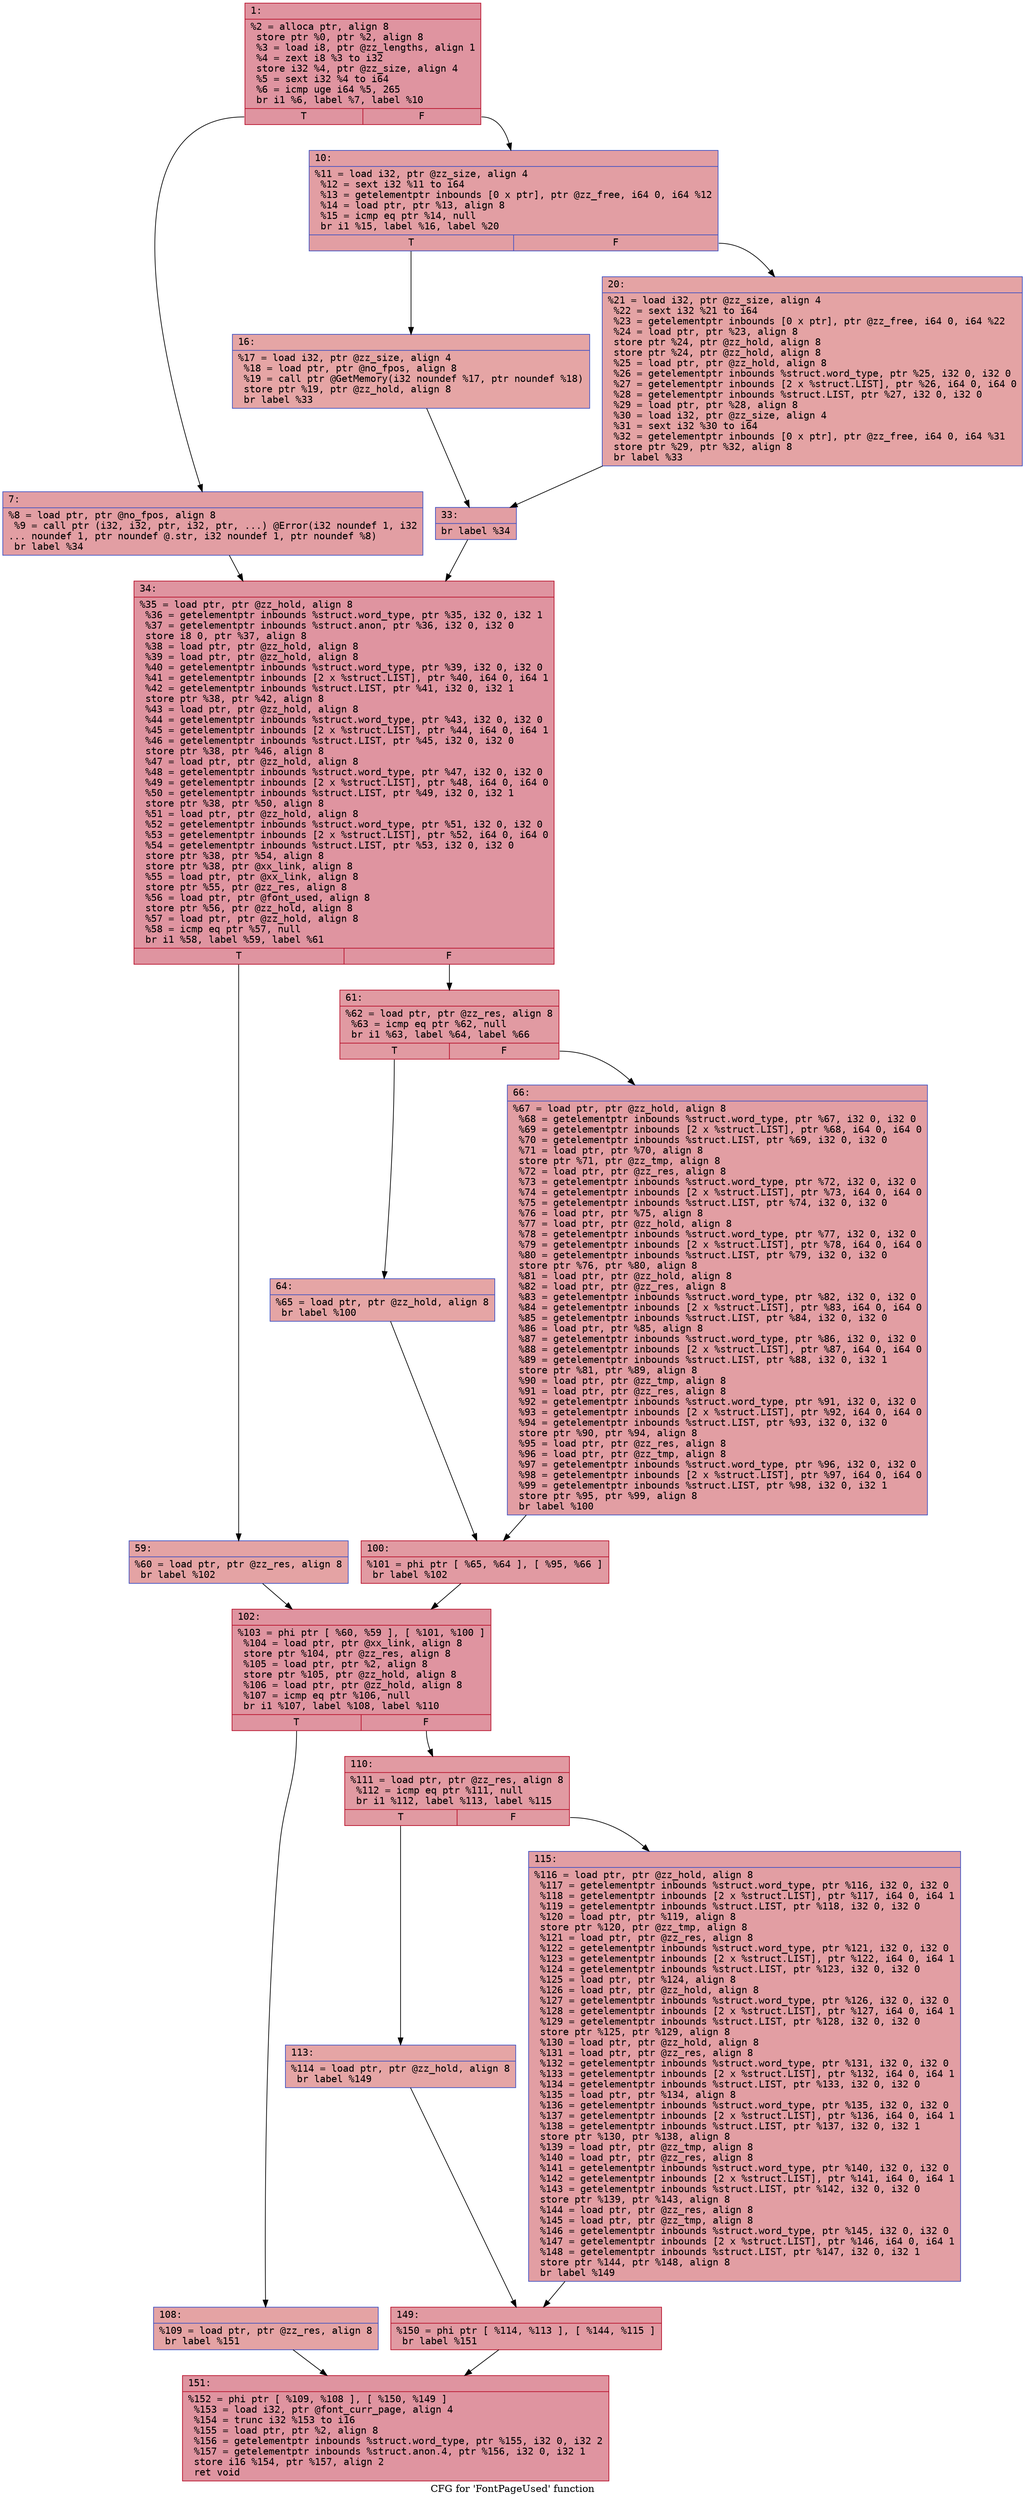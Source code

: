 digraph "CFG for 'FontPageUsed' function" {
	label="CFG for 'FontPageUsed' function";

	Node0x6000005174d0 [shape=record,color="#b70d28ff", style=filled, fillcolor="#b70d2870" fontname="Courier",label="{1:\l|  %2 = alloca ptr, align 8\l  store ptr %0, ptr %2, align 8\l  %3 = load i8, ptr @zz_lengths, align 1\l  %4 = zext i8 %3 to i32\l  store i32 %4, ptr @zz_size, align 4\l  %5 = sext i32 %4 to i64\l  %6 = icmp uge i64 %5, 265\l  br i1 %6, label %7, label %10\l|{<s0>T|<s1>F}}"];
	Node0x6000005174d0:s0 -> Node0x600000517610[tooltip="1 -> 7\nProbability 50.00%" ];
	Node0x6000005174d0:s1 -> Node0x600000517660[tooltip="1 -> 10\nProbability 50.00%" ];
	Node0x600000517610 [shape=record,color="#3d50c3ff", style=filled, fillcolor="#be242e70" fontname="Courier",label="{7:\l|  %8 = load ptr, ptr @no_fpos, align 8\l  %9 = call ptr (i32, i32, ptr, i32, ptr, ...) @Error(i32 noundef 1, i32\l... noundef 1, ptr noundef @.str, i32 noundef 1, ptr noundef %8)\l  br label %34\l}"];
	Node0x600000517610 -> Node0x6000005177a0[tooltip="7 -> 34\nProbability 100.00%" ];
	Node0x600000517660 [shape=record,color="#3d50c3ff", style=filled, fillcolor="#be242e70" fontname="Courier",label="{10:\l|  %11 = load i32, ptr @zz_size, align 4\l  %12 = sext i32 %11 to i64\l  %13 = getelementptr inbounds [0 x ptr], ptr @zz_free, i64 0, i64 %12\l  %14 = load ptr, ptr %13, align 8\l  %15 = icmp eq ptr %14, null\l  br i1 %15, label %16, label %20\l|{<s0>T|<s1>F}}"];
	Node0x600000517660:s0 -> Node0x6000005176b0[tooltip="10 -> 16\nProbability 37.50%" ];
	Node0x600000517660:s1 -> Node0x600000517700[tooltip="10 -> 20\nProbability 62.50%" ];
	Node0x6000005176b0 [shape=record,color="#3d50c3ff", style=filled, fillcolor="#c5333470" fontname="Courier",label="{16:\l|  %17 = load i32, ptr @zz_size, align 4\l  %18 = load ptr, ptr @no_fpos, align 8\l  %19 = call ptr @GetMemory(i32 noundef %17, ptr noundef %18)\l  store ptr %19, ptr @zz_hold, align 8\l  br label %33\l}"];
	Node0x6000005176b0 -> Node0x600000517750[tooltip="16 -> 33\nProbability 100.00%" ];
	Node0x600000517700 [shape=record,color="#3d50c3ff", style=filled, fillcolor="#c32e3170" fontname="Courier",label="{20:\l|  %21 = load i32, ptr @zz_size, align 4\l  %22 = sext i32 %21 to i64\l  %23 = getelementptr inbounds [0 x ptr], ptr @zz_free, i64 0, i64 %22\l  %24 = load ptr, ptr %23, align 8\l  store ptr %24, ptr @zz_hold, align 8\l  store ptr %24, ptr @zz_hold, align 8\l  %25 = load ptr, ptr @zz_hold, align 8\l  %26 = getelementptr inbounds %struct.word_type, ptr %25, i32 0, i32 0\l  %27 = getelementptr inbounds [2 x %struct.LIST], ptr %26, i64 0, i64 0\l  %28 = getelementptr inbounds %struct.LIST, ptr %27, i32 0, i32 0\l  %29 = load ptr, ptr %28, align 8\l  %30 = load i32, ptr @zz_size, align 4\l  %31 = sext i32 %30 to i64\l  %32 = getelementptr inbounds [0 x ptr], ptr @zz_free, i64 0, i64 %31\l  store ptr %29, ptr %32, align 8\l  br label %33\l}"];
	Node0x600000517700 -> Node0x600000517750[tooltip="20 -> 33\nProbability 100.00%" ];
	Node0x600000517750 [shape=record,color="#3d50c3ff", style=filled, fillcolor="#be242e70" fontname="Courier",label="{33:\l|  br label %34\l}"];
	Node0x600000517750 -> Node0x6000005177a0[tooltip="33 -> 34\nProbability 100.00%" ];
	Node0x6000005177a0 [shape=record,color="#b70d28ff", style=filled, fillcolor="#b70d2870" fontname="Courier",label="{34:\l|  %35 = load ptr, ptr @zz_hold, align 8\l  %36 = getelementptr inbounds %struct.word_type, ptr %35, i32 0, i32 1\l  %37 = getelementptr inbounds %struct.anon, ptr %36, i32 0, i32 0\l  store i8 0, ptr %37, align 8\l  %38 = load ptr, ptr @zz_hold, align 8\l  %39 = load ptr, ptr @zz_hold, align 8\l  %40 = getelementptr inbounds %struct.word_type, ptr %39, i32 0, i32 0\l  %41 = getelementptr inbounds [2 x %struct.LIST], ptr %40, i64 0, i64 1\l  %42 = getelementptr inbounds %struct.LIST, ptr %41, i32 0, i32 1\l  store ptr %38, ptr %42, align 8\l  %43 = load ptr, ptr @zz_hold, align 8\l  %44 = getelementptr inbounds %struct.word_type, ptr %43, i32 0, i32 0\l  %45 = getelementptr inbounds [2 x %struct.LIST], ptr %44, i64 0, i64 1\l  %46 = getelementptr inbounds %struct.LIST, ptr %45, i32 0, i32 0\l  store ptr %38, ptr %46, align 8\l  %47 = load ptr, ptr @zz_hold, align 8\l  %48 = getelementptr inbounds %struct.word_type, ptr %47, i32 0, i32 0\l  %49 = getelementptr inbounds [2 x %struct.LIST], ptr %48, i64 0, i64 0\l  %50 = getelementptr inbounds %struct.LIST, ptr %49, i32 0, i32 1\l  store ptr %38, ptr %50, align 8\l  %51 = load ptr, ptr @zz_hold, align 8\l  %52 = getelementptr inbounds %struct.word_type, ptr %51, i32 0, i32 0\l  %53 = getelementptr inbounds [2 x %struct.LIST], ptr %52, i64 0, i64 0\l  %54 = getelementptr inbounds %struct.LIST, ptr %53, i32 0, i32 0\l  store ptr %38, ptr %54, align 8\l  store ptr %38, ptr @xx_link, align 8\l  %55 = load ptr, ptr @xx_link, align 8\l  store ptr %55, ptr @zz_res, align 8\l  %56 = load ptr, ptr @font_used, align 8\l  store ptr %56, ptr @zz_hold, align 8\l  %57 = load ptr, ptr @zz_hold, align 8\l  %58 = icmp eq ptr %57, null\l  br i1 %58, label %59, label %61\l|{<s0>T|<s1>F}}"];
	Node0x6000005177a0:s0 -> Node0x6000005177f0[tooltip="34 -> 59\nProbability 37.50%" ];
	Node0x6000005177a0:s1 -> Node0x600000517840[tooltip="34 -> 61\nProbability 62.50%" ];
	Node0x6000005177f0 [shape=record,color="#3d50c3ff", style=filled, fillcolor="#c32e3170" fontname="Courier",label="{59:\l|  %60 = load ptr, ptr @zz_res, align 8\l  br label %102\l}"];
	Node0x6000005177f0 -> Node0x600000517980[tooltip="59 -> 102\nProbability 100.00%" ];
	Node0x600000517840 [shape=record,color="#b70d28ff", style=filled, fillcolor="#bb1b2c70" fontname="Courier",label="{61:\l|  %62 = load ptr, ptr @zz_res, align 8\l  %63 = icmp eq ptr %62, null\l  br i1 %63, label %64, label %66\l|{<s0>T|<s1>F}}"];
	Node0x600000517840:s0 -> Node0x600000517890[tooltip="61 -> 64\nProbability 37.50%" ];
	Node0x600000517840:s1 -> Node0x6000005178e0[tooltip="61 -> 66\nProbability 62.50%" ];
	Node0x600000517890 [shape=record,color="#3d50c3ff", style=filled, fillcolor="#c5333470" fontname="Courier",label="{64:\l|  %65 = load ptr, ptr @zz_hold, align 8\l  br label %100\l}"];
	Node0x600000517890 -> Node0x600000517930[tooltip="64 -> 100\nProbability 100.00%" ];
	Node0x6000005178e0 [shape=record,color="#3d50c3ff", style=filled, fillcolor="#be242e70" fontname="Courier",label="{66:\l|  %67 = load ptr, ptr @zz_hold, align 8\l  %68 = getelementptr inbounds %struct.word_type, ptr %67, i32 0, i32 0\l  %69 = getelementptr inbounds [2 x %struct.LIST], ptr %68, i64 0, i64 0\l  %70 = getelementptr inbounds %struct.LIST, ptr %69, i32 0, i32 0\l  %71 = load ptr, ptr %70, align 8\l  store ptr %71, ptr @zz_tmp, align 8\l  %72 = load ptr, ptr @zz_res, align 8\l  %73 = getelementptr inbounds %struct.word_type, ptr %72, i32 0, i32 0\l  %74 = getelementptr inbounds [2 x %struct.LIST], ptr %73, i64 0, i64 0\l  %75 = getelementptr inbounds %struct.LIST, ptr %74, i32 0, i32 0\l  %76 = load ptr, ptr %75, align 8\l  %77 = load ptr, ptr @zz_hold, align 8\l  %78 = getelementptr inbounds %struct.word_type, ptr %77, i32 0, i32 0\l  %79 = getelementptr inbounds [2 x %struct.LIST], ptr %78, i64 0, i64 0\l  %80 = getelementptr inbounds %struct.LIST, ptr %79, i32 0, i32 0\l  store ptr %76, ptr %80, align 8\l  %81 = load ptr, ptr @zz_hold, align 8\l  %82 = load ptr, ptr @zz_res, align 8\l  %83 = getelementptr inbounds %struct.word_type, ptr %82, i32 0, i32 0\l  %84 = getelementptr inbounds [2 x %struct.LIST], ptr %83, i64 0, i64 0\l  %85 = getelementptr inbounds %struct.LIST, ptr %84, i32 0, i32 0\l  %86 = load ptr, ptr %85, align 8\l  %87 = getelementptr inbounds %struct.word_type, ptr %86, i32 0, i32 0\l  %88 = getelementptr inbounds [2 x %struct.LIST], ptr %87, i64 0, i64 0\l  %89 = getelementptr inbounds %struct.LIST, ptr %88, i32 0, i32 1\l  store ptr %81, ptr %89, align 8\l  %90 = load ptr, ptr @zz_tmp, align 8\l  %91 = load ptr, ptr @zz_res, align 8\l  %92 = getelementptr inbounds %struct.word_type, ptr %91, i32 0, i32 0\l  %93 = getelementptr inbounds [2 x %struct.LIST], ptr %92, i64 0, i64 0\l  %94 = getelementptr inbounds %struct.LIST, ptr %93, i32 0, i32 0\l  store ptr %90, ptr %94, align 8\l  %95 = load ptr, ptr @zz_res, align 8\l  %96 = load ptr, ptr @zz_tmp, align 8\l  %97 = getelementptr inbounds %struct.word_type, ptr %96, i32 0, i32 0\l  %98 = getelementptr inbounds [2 x %struct.LIST], ptr %97, i64 0, i64 0\l  %99 = getelementptr inbounds %struct.LIST, ptr %98, i32 0, i32 1\l  store ptr %95, ptr %99, align 8\l  br label %100\l}"];
	Node0x6000005178e0 -> Node0x600000517930[tooltip="66 -> 100\nProbability 100.00%" ];
	Node0x600000517930 [shape=record,color="#b70d28ff", style=filled, fillcolor="#bb1b2c70" fontname="Courier",label="{100:\l|  %101 = phi ptr [ %65, %64 ], [ %95, %66 ]\l  br label %102\l}"];
	Node0x600000517930 -> Node0x600000517980[tooltip="100 -> 102\nProbability 100.00%" ];
	Node0x600000517980 [shape=record,color="#b70d28ff", style=filled, fillcolor="#b70d2870" fontname="Courier",label="{102:\l|  %103 = phi ptr [ %60, %59 ], [ %101, %100 ]\l  %104 = load ptr, ptr @xx_link, align 8\l  store ptr %104, ptr @zz_res, align 8\l  %105 = load ptr, ptr %2, align 8\l  store ptr %105, ptr @zz_hold, align 8\l  %106 = load ptr, ptr @zz_hold, align 8\l  %107 = icmp eq ptr %106, null\l  br i1 %107, label %108, label %110\l|{<s0>T|<s1>F}}"];
	Node0x600000517980:s0 -> Node0x6000005179d0[tooltip="102 -> 108\nProbability 37.50%" ];
	Node0x600000517980:s1 -> Node0x600000517a20[tooltip="102 -> 110\nProbability 62.50%" ];
	Node0x6000005179d0 [shape=record,color="#3d50c3ff", style=filled, fillcolor="#c32e3170" fontname="Courier",label="{108:\l|  %109 = load ptr, ptr @zz_res, align 8\l  br label %151\l}"];
	Node0x6000005179d0 -> Node0x600000517b60[tooltip="108 -> 151\nProbability 100.00%" ];
	Node0x600000517a20 [shape=record,color="#b70d28ff", style=filled, fillcolor="#bb1b2c70" fontname="Courier",label="{110:\l|  %111 = load ptr, ptr @zz_res, align 8\l  %112 = icmp eq ptr %111, null\l  br i1 %112, label %113, label %115\l|{<s0>T|<s1>F}}"];
	Node0x600000517a20:s0 -> Node0x600000517a70[tooltip="110 -> 113\nProbability 37.50%" ];
	Node0x600000517a20:s1 -> Node0x600000517ac0[tooltip="110 -> 115\nProbability 62.50%" ];
	Node0x600000517a70 [shape=record,color="#3d50c3ff", style=filled, fillcolor="#c5333470" fontname="Courier",label="{113:\l|  %114 = load ptr, ptr @zz_hold, align 8\l  br label %149\l}"];
	Node0x600000517a70 -> Node0x600000517b10[tooltip="113 -> 149\nProbability 100.00%" ];
	Node0x600000517ac0 [shape=record,color="#3d50c3ff", style=filled, fillcolor="#be242e70" fontname="Courier",label="{115:\l|  %116 = load ptr, ptr @zz_hold, align 8\l  %117 = getelementptr inbounds %struct.word_type, ptr %116, i32 0, i32 0\l  %118 = getelementptr inbounds [2 x %struct.LIST], ptr %117, i64 0, i64 1\l  %119 = getelementptr inbounds %struct.LIST, ptr %118, i32 0, i32 0\l  %120 = load ptr, ptr %119, align 8\l  store ptr %120, ptr @zz_tmp, align 8\l  %121 = load ptr, ptr @zz_res, align 8\l  %122 = getelementptr inbounds %struct.word_type, ptr %121, i32 0, i32 0\l  %123 = getelementptr inbounds [2 x %struct.LIST], ptr %122, i64 0, i64 1\l  %124 = getelementptr inbounds %struct.LIST, ptr %123, i32 0, i32 0\l  %125 = load ptr, ptr %124, align 8\l  %126 = load ptr, ptr @zz_hold, align 8\l  %127 = getelementptr inbounds %struct.word_type, ptr %126, i32 0, i32 0\l  %128 = getelementptr inbounds [2 x %struct.LIST], ptr %127, i64 0, i64 1\l  %129 = getelementptr inbounds %struct.LIST, ptr %128, i32 0, i32 0\l  store ptr %125, ptr %129, align 8\l  %130 = load ptr, ptr @zz_hold, align 8\l  %131 = load ptr, ptr @zz_res, align 8\l  %132 = getelementptr inbounds %struct.word_type, ptr %131, i32 0, i32 0\l  %133 = getelementptr inbounds [2 x %struct.LIST], ptr %132, i64 0, i64 1\l  %134 = getelementptr inbounds %struct.LIST, ptr %133, i32 0, i32 0\l  %135 = load ptr, ptr %134, align 8\l  %136 = getelementptr inbounds %struct.word_type, ptr %135, i32 0, i32 0\l  %137 = getelementptr inbounds [2 x %struct.LIST], ptr %136, i64 0, i64 1\l  %138 = getelementptr inbounds %struct.LIST, ptr %137, i32 0, i32 1\l  store ptr %130, ptr %138, align 8\l  %139 = load ptr, ptr @zz_tmp, align 8\l  %140 = load ptr, ptr @zz_res, align 8\l  %141 = getelementptr inbounds %struct.word_type, ptr %140, i32 0, i32 0\l  %142 = getelementptr inbounds [2 x %struct.LIST], ptr %141, i64 0, i64 1\l  %143 = getelementptr inbounds %struct.LIST, ptr %142, i32 0, i32 0\l  store ptr %139, ptr %143, align 8\l  %144 = load ptr, ptr @zz_res, align 8\l  %145 = load ptr, ptr @zz_tmp, align 8\l  %146 = getelementptr inbounds %struct.word_type, ptr %145, i32 0, i32 0\l  %147 = getelementptr inbounds [2 x %struct.LIST], ptr %146, i64 0, i64 1\l  %148 = getelementptr inbounds %struct.LIST, ptr %147, i32 0, i32 1\l  store ptr %144, ptr %148, align 8\l  br label %149\l}"];
	Node0x600000517ac0 -> Node0x600000517b10[tooltip="115 -> 149\nProbability 100.00%" ];
	Node0x600000517b10 [shape=record,color="#b70d28ff", style=filled, fillcolor="#bb1b2c70" fontname="Courier",label="{149:\l|  %150 = phi ptr [ %114, %113 ], [ %144, %115 ]\l  br label %151\l}"];
	Node0x600000517b10 -> Node0x600000517b60[tooltip="149 -> 151\nProbability 100.00%" ];
	Node0x600000517b60 [shape=record,color="#b70d28ff", style=filled, fillcolor="#b70d2870" fontname="Courier",label="{151:\l|  %152 = phi ptr [ %109, %108 ], [ %150, %149 ]\l  %153 = load i32, ptr @font_curr_page, align 4\l  %154 = trunc i32 %153 to i16\l  %155 = load ptr, ptr %2, align 8\l  %156 = getelementptr inbounds %struct.word_type, ptr %155, i32 0, i32 2\l  %157 = getelementptr inbounds %struct.anon.4, ptr %156, i32 0, i32 1\l  store i16 %154, ptr %157, align 2\l  ret void\l}"];
}
